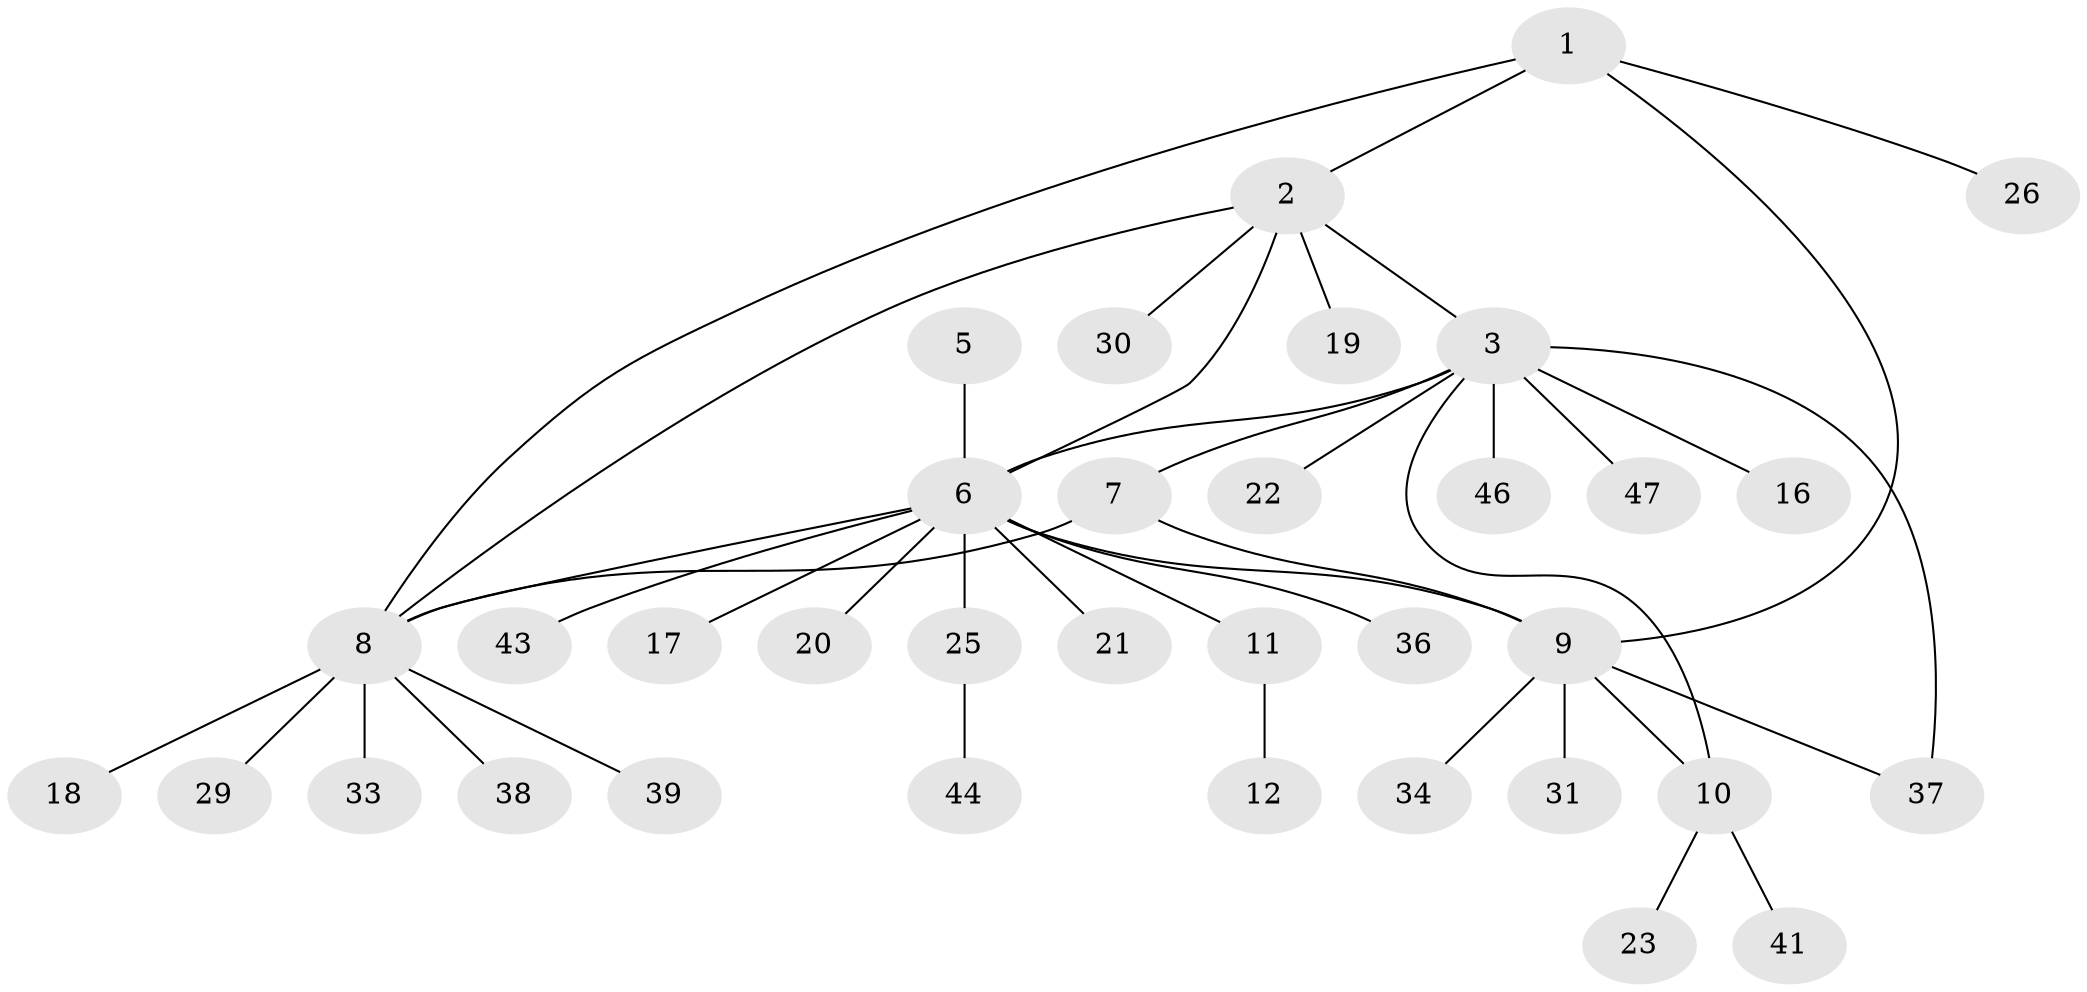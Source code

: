 // original degree distribution, {5: 0.0625, 8: 0.0625, 3: 0.0625, 1: 0.5625, 9: 0.020833333333333332, 2: 0.20833333333333334, 6: 0.020833333333333332}
// Generated by graph-tools (version 1.1) at 2025/42/03/06/25 10:42:09]
// undirected, 35 vertices, 42 edges
graph export_dot {
graph [start="1"]
  node [color=gray90,style=filled];
  1 [super="+32"];
  2 [super="+14"];
  3 [super="+4"];
  5;
  6 [super="+15"];
  7;
  8 [super="+24"];
  9 [super="+35"];
  10 [super="+28"];
  11;
  12 [super="+13"];
  16;
  17;
  18;
  19 [super="+27"];
  20;
  21;
  22;
  23;
  25 [super="+42"];
  26;
  29;
  30;
  31;
  33;
  34;
  36;
  37;
  38 [super="+40"];
  39 [super="+45"];
  41;
  43;
  44;
  46;
  47 [super="+48"];
  1 -- 2;
  1 -- 8;
  1 -- 9;
  1 -- 26;
  2 -- 3;
  2 -- 6;
  2 -- 30;
  2 -- 8;
  2 -- 19;
  3 -- 6;
  3 -- 7;
  3 -- 10;
  3 -- 22;
  3 -- 37;
  3 -- 47;
  3 -- 16;
  3 -- 46;
  5 -- 6;
  6 -- 8;
  6 -- 9;
  6 -- 11;
  6 -- 20;
  6 -- 17;
  6 -- 36;
  6 -- 21;
  6 -- 25;
  6 -- 43;
  7 -- 8;
  7 -- 9;
  8 -- 18;
  8 -- 29;
  8 -- 33;
  8 -- 39;
  8 -- 38;
  9 -- 10;
  9 -- 31;
  9 -- 34;
  9 -- 37;
  10 -- 23;
  10 -- 41;
  11 -- 12;
  25 -- 44;
}
